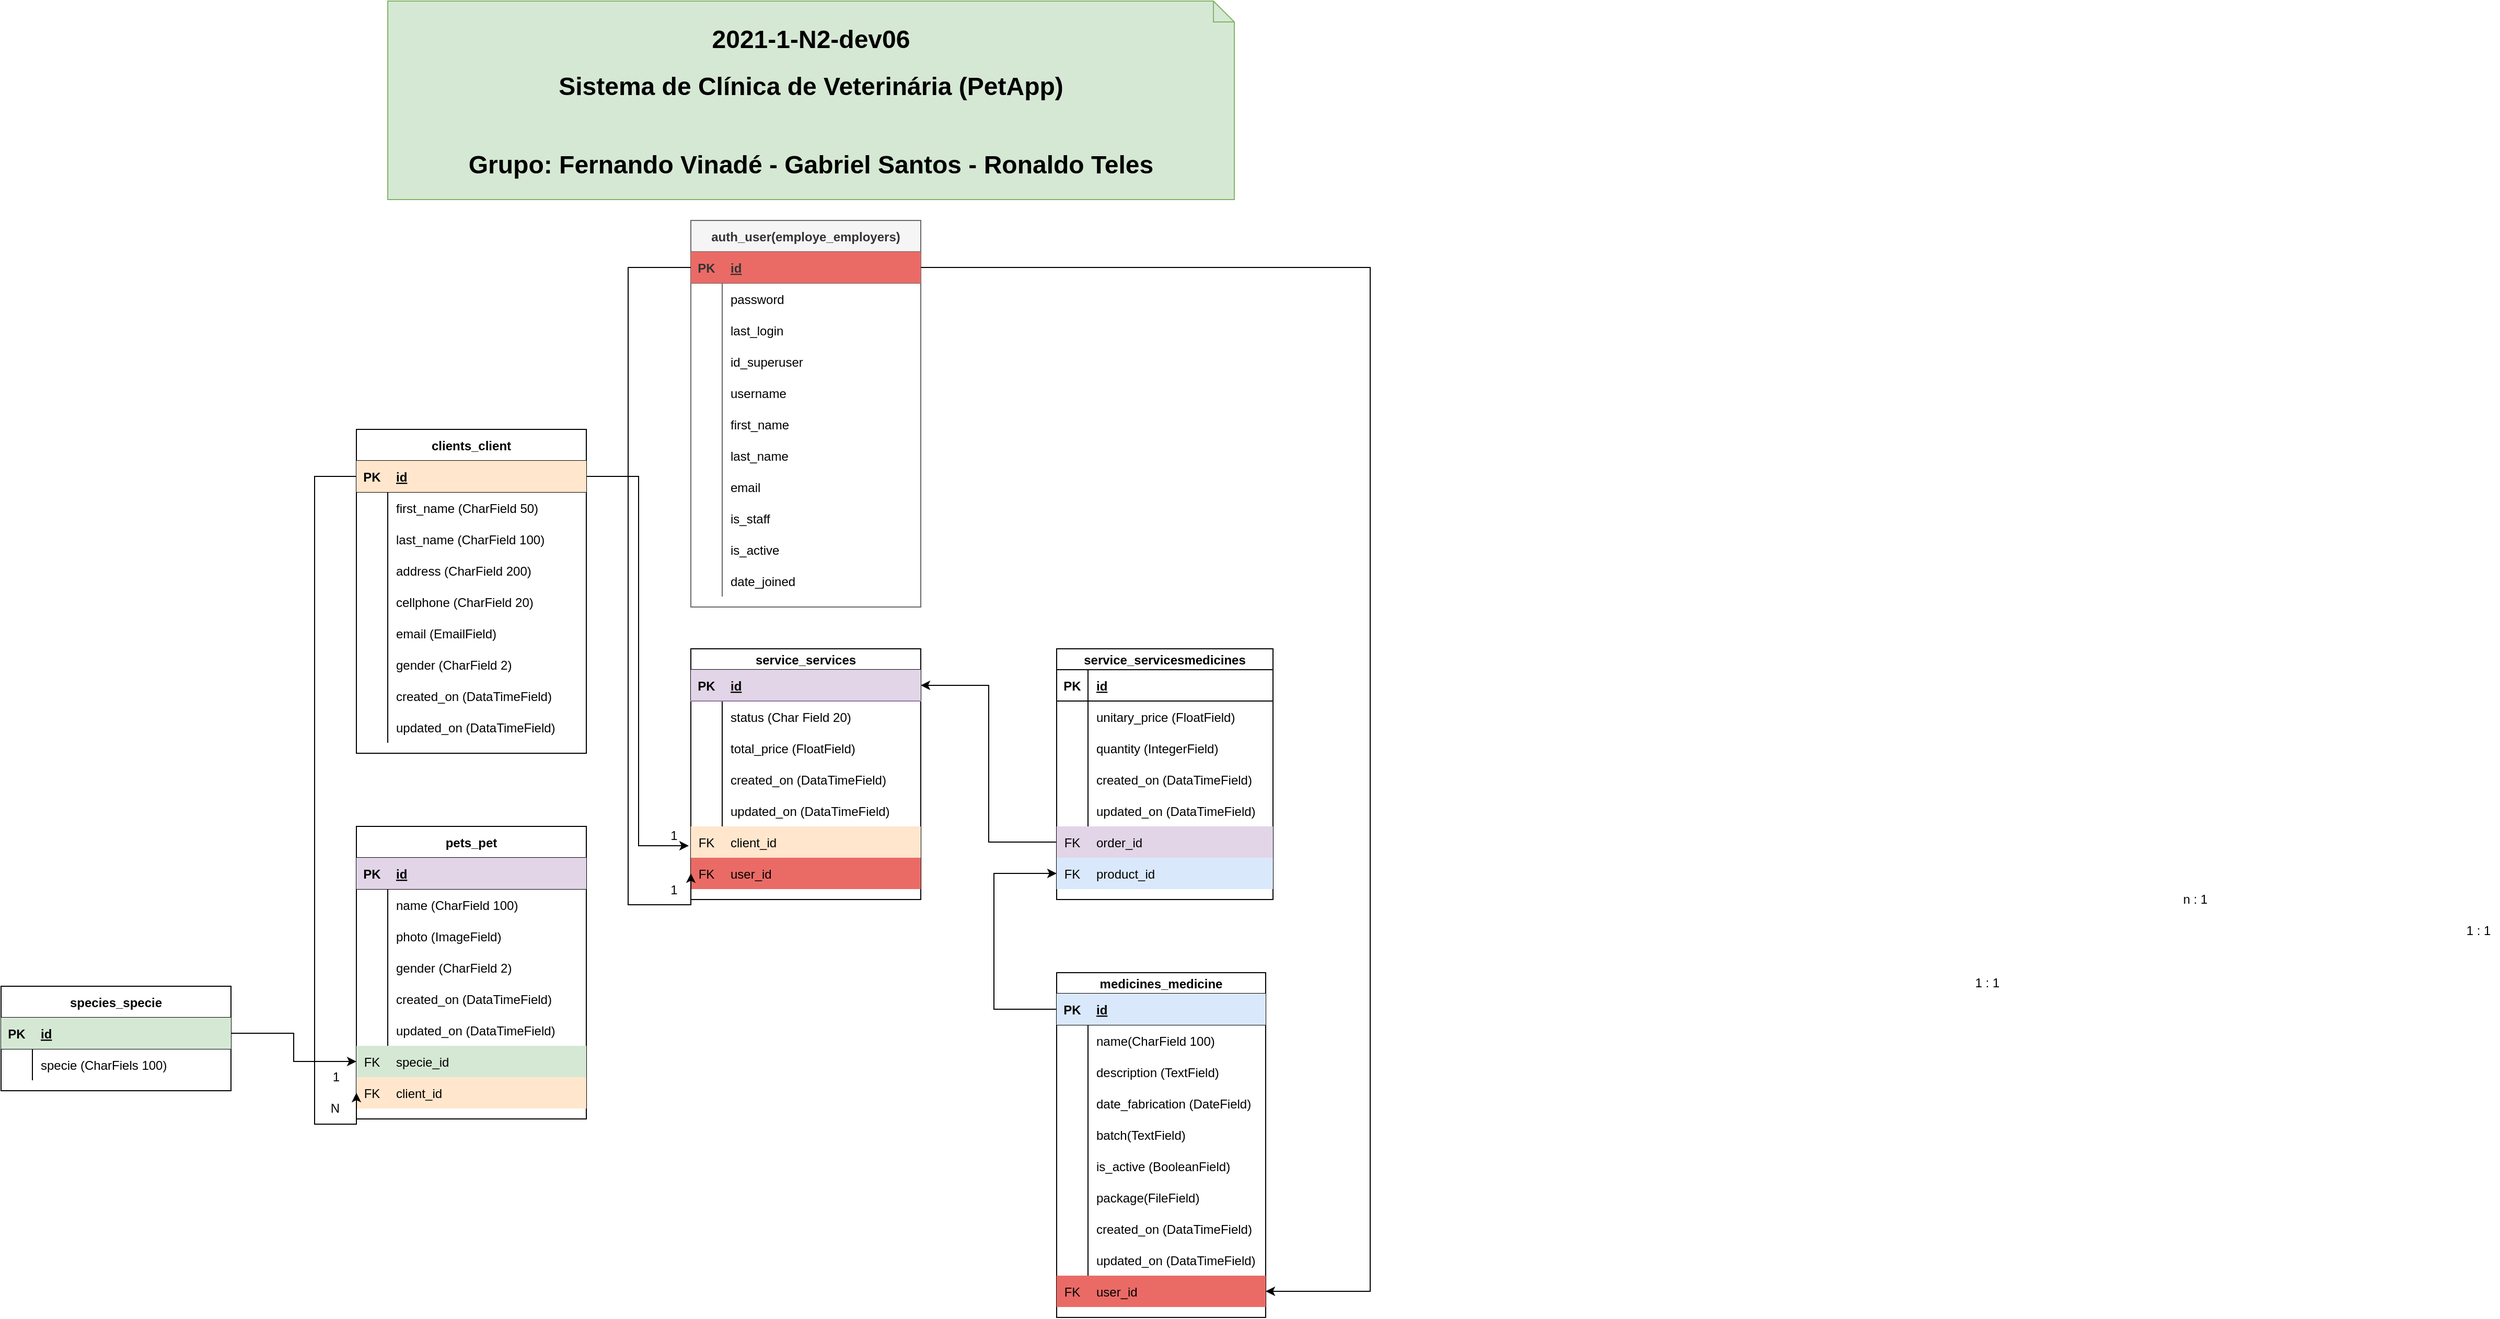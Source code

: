 <mxfile version="14.7.7" type="github">
  <diagram id="R2lEEEUBdFMjLlhIrx00" name="Page-1">
    <mxGraphModel dx="1502" dy="580" grid="1" gridSize="10" guides="1" tooltips="1" connect="1" arrows="1" fold="1" page="1" pageScale="1" pageWidth="850" pageHeight="1100" math="0" shadow="0" extFonts="Permanent Marker^https://fonts.googleapis.com/css?family=Permanent+Marker">
      <root>
        <mxCell id="0" />
        <mxCell id="1" parent="0" />
        <mxCell id="mDtHskoxkxQPZ0tNgV-b-2" value="medicines_medicine" style="shape=table;startSize=20;container=1;collapsible=1;childLayout=tableLayout;fixedRows=1;rowLines=0;fontStyle=1;align=center;resizeLast=1;" parent="1" vertex="1">
          <mxGeometry x="330" y="940" width="200" height="330" as="geometry">
            <mxRectangle x="-30" y="1010" width="130" height="20" as="alternateBounds" />
          </mxGeometry>
        </mxCell>
        <mxCell id="mDtHskoxkxQPZ0tNgV-b-3" value="" style="shape=partialRectangle;collapsible=0;dropTarget=0;pointerEvents=0;fillColor=none;top=0;left=0;bottom=1;right=0;points=[[0,0.5],[1,0.5]];portConstraint=eastwest;" parent="mDtHskoxkxQPZ0tNgV-b-2" vertex="1">
          <mxGeometry y="20" width="200" height="30" as="geometry" />
        </mxCell>
        <mxCell id="mDtHskoxkxQPZ0tNgV-b-4" value="PK" style="shape=partialRectangle;connectable=0;top=0;left=0;bottom=0;right=0;fontStyle=1;overflow=hidden;strokeColor=#6c8ebf;fillColor=#DAE8FC;" parent="mDtHskoxkxQPZ0tNgV-b-3" vertex="1">
          <mxGeometry width="30" height="30" as="geometry" />
        </mxCell>
        <mxCell id="mDtHskoxkxQPZ0tNgV-b-5" value="id" style="shape=partialRectangle;connectable=0;fillColor=#dae8fc;top=0;left=0;bottom=0;right=0;align=left;spacingLeft=6;fontStyle=5;overflow=hidden;strokeColor=#6c8ebf;" parent="mDtHskoxkxQPZ0tNgV-b-3" vertex="1">
          <mxGeometry x="30" width="170" height="30" as="geometry" />
        </mxCell>
        <mxCell id="mDtHskoxkxQPZ0tNgV-b-6" value="" style="shape=partialRectangle;collapsible=0;dropTarget=0;pointerEvents=0;fillColor=none;top=0;left=0;bottom=0;right=0;points=[[0,0.5],[1,0.5]];portConstraint=eastwest;" parent="mDtHskoxkxQPZ0tNgV-b-2" vertex="1">
          <mxGeometry y="50" width="200" height="30" as="geometry" />
        </mxCell>
        <mxCell id="mDtHskoxkxQPZ0tNgV-b-7" value="" style="shape=partialRectangle;connectable=0;fillColor=none;top=0;left=0;bottom=0;right=0;editable=1;overflow=hidden;" parent="mDtHskoxkxQPZ0tNgV-b-6" vertex="1">
          <mxGeometry width="30" height="30" as="geometry" />
        </mxCell>
        <mxCell id="mDtHskoxkxQPZ0tNgV-b-8" value="name(CharField 100)" style="shape=partialRectangle;connectable=0;fillColor=none;top=0;left=0;bottom=0;right=0;align=left;spacingLeft=6;overflow=hidden;" parent="mDtHskoxkxQPZ0tNgV-b-6" vertex="1">
          <mxGeometry x="30" width="170" height="30" as="geometry" />
        </mxCell>
        <mxCell id="mDtHskoxkxQPZ0tNgV-b-9" value="" style="shape=partialRectangle;collapsible=0;dropTarget=0;pointerEvents=0;fillColor=none;top=0;left=0;bottom=0;right=0;points=[[0,0.5],[1,0.5]];portConstraint=eastwest;" parent="mDtHskoxkxQPZ0tNgV-b-2" vertex="1">
          <mxGeometry y="80" width="200" height="30" as="geometry" />
        </mxCell>
        <mxCell id="mDtHskoxkxQPZ0tNgV-b-10" value="" style="shape=partialRectangle;connectable=0;fillColor=none;top=0;left=0;bottom=0;right=0;editable=1;overflow=hidden;" parent="mDtHskoxkxQPZ0tNgV-b-9" vertex="1">
          <mxGeometry width="30" height="30" as="geometry" />
        </mxCell>
        <mxCell id="mDtHskoxkxQPZ0tNgV-b-11" value="description (TextField)" style="shape=partialRectangle;connectable=0;fillColor=none;top=0;left=0;bottom=0;right=0;align=left;spacingLeft=6;overflow=hidden;" parent="mDtHskoxkxQPZ0tNgV-b-9" vertex="1">
          <mxGeometry x="30" width="170" height="30" as="geometry" />
        </mxCell>
        <mxCell id="mDtHskoxkxQPZ0tNgV-b-12" value="" style="shape=partialRectangle;collapsible=0;dropTarget=0;pointerEvents=0;fillColor=none;top=0;left=0;bottom=0;right=0;points=[[0,0.5],[1,0.5]];portConstraint=eastwest;" parent="mDtHskoxkxQPZ0tNgV-b-2" vertex="1">
          <mxGeometry y="110" width="200" height="30" as="geometry" />
        </mxCell>
        <mxCell id="mDtHskoxkxQPZ0tNgV-b-13" value="" style="shape=partialRectangle;connectable=0;fillColor=none;top=0;left=0;bottom=0;right=0;editable=1;overflow=hidden;" parent="mDtHskoxkxQPZ0tNgV-b-12" vertex="1">
          <mxGeometry width="30" height="30" as="geometry" />
        </mxCell>
        <mxCell id="mDtHskoxkxQPZ0tNgV-b-14" value="date_fabrication (DateField)" style="shape=partialRectangle;connectable=0;fillColor=none;top=0;left=0;bottom=0;right=0;align=left;spacingLeft=6;overflow=hidden;" parent="mDtHskoxkxQPZ0tNgV-b-12" vertex="1">
          <mxGeometry x="30" width="170" height="30" as="geometry" />
        </mxCell>
        <mxCell id="mDtHskoxkxQPZ0tNgV-b-421" value="" style="shape=partialRectangle;collapsible=0;dropTarget=0;pointerEvents=0;fillColor=none;top=0;left=0;bottom=0;right=0;points=[[0,0.5],[1,0.5]];portConstraint=eastwest;" parent="mDtHskoxkxQPZ0tNgV-b-2" vertex="1">
          <mxGeometry y="140" width="200" height="30" as="geometry" />
        </mxCell>
        <mxCell id="mDtHskoxkxQPZ0tNgV-b-422" value="" style="shape=partialRectangle;connectable=0;fillColor=none;top=0;left=0;bottom=0;right=0;editable=1;overflow=hidden;" parent="mDtHskoxkxQPZ0tNgV-b-421" vertex="1">
          <mxGeometry width="30" height="30" as="geometry" />
        </mxCell>
        <mxCell id="mDtHskoxkxQPZ0tNgV-b-423" value="batch(TextField)" style="shape=partialRectangle;connectable=0;fillColor=none;top=0;left=0;bottom=0;right=0;align=left;spacingLeft=6;overflow=hidden;" parent="mDtHskoxkxQPZ0tNgV-b-421" vertex="1">
          <mxGeometry x="30" width="170" height="30" as="geometry" />
        </mxCell>
        <mxCell id="mDtHskoxkxQPZ0tNgV-b-15" value="" style="shape=partialRectangle;collapsible=0;dropTarget=0;pointerEvents=0;fillColor=none;top=0;left=0;bottom=0;right=0;points=[[0,0.5],[1,0.5]];portConstraint=eastwest;" parent="mDtHskoxkxQPZ0tNgV-b-2" vertex="1">
          <mxGeometry y="170" width="200" height="30" as="geometry" />
        </mxCell>
        <mxCell id="mDtHskoxkxQPZ0tNgV-b-16" value="" style="shape=partialRectangle;connectable=0;fillColor=none;top=0;left=0;bottom=0;right=0;editable=1;overflow=hidden;" parent="mDtHskoxkxQPZ0tNgV-b-15" vertex="1">
          <mxGeometry width="30" height="30" as="geometry" />
        </mxCell>
        <mxCell id="mDtHskoxkxQPZ0tNgV-b-17" value="is_active (BooleanField)" style="shape=partialRectangle;connectable=0;fillColor=none;top=0;left=0;bottom=0;right=0;align=left;spacingLeft=6;overflow=hidden;" parent="mDtHskoxkxQPZ0tNgV-b-15" vertex="1">
          <mxGeometry x="30" width="170" height="30" as="geometry" />
        </mxCell>
        <mxCell id="mDtHskoxkxQPZ0tNgV-b-21" value="" style="shape=partialRectangle;collapsible=0;dropTarget=0;pointerEvents=0;fillColor=none;top=0;left=0;bottom=0;right=0;points=[[0,0.5],[1,0.5]];portConstraint=eastwest;" parent="mDtHskoxkxQPZ0tNgV-b-2" vertex="1">
          <mxGeometry y="200" width="200" height="30" as="geometry" />
        </mxCell>
        <mxCell id="mDtHskoxkxQPZ0tNgV-b-22" value="" style="shape=partialRectangle;connectable=0;fillColor=none;top=0;left=0;bottom=0;right=0;editable=1;overflow=hidden;" parent="mDtHskoxkxQPZ0tNgV-b-21" vertex="1">
          <mxGeometry width="30" height="30" as="geometry" />
        </mxCell>
        <mxCell id="mDtHskoxkxQPZ0tNgV-b-23" value="package(FileField)" style="shape=partialRectangle;connectable=0;fillColor=none;top=0;left=0;bottom=0;right=0;align=left;spacingLeft=6;overflow=hidden;" parent="mDtHskoxkxQPZ0tNgV-b-21" vertex="1">
          <mxGeometry x="30" width="170" height="30" as="geometry" />
        </mxCell>
        <mxCell id="mDtHskoxkxQPZ0tNgV-b-24" value="" style="shape=partialRectangle;collapsible=0;dropTarget=0;pointerEvents=0;fillColor=none;top=0;left=0;bottom=0;right=0;points=[[0,0.5],[1,0.5]];portConstraint=eastwest;" parent="mDtHskoxkxQPZ0tNgV-b-2" vertex="1">
          <mxGeometry y="230" width="200" height="30" as="geometry" />
        </mxCell>
        <mxCell id="mDtHskoxkxQPZ0tNgV-b-25" value="" style="shape=partialRectangle;connectable=0;fillColor=none;top=0;left=0;bottom=0;right=0;editable=1;overflow=hidden;" parent="mDtHskoxkxQPZ0tNgV-b-24" vertex="1">
          <mxGeometry width="30" height="30" as="geometry" />
        </mxCell>
        <mxCell id="mDtHskoxkxQPZ0tNgV-b-26" value="created_on (DataTimeField)" style="shape=partialRectangle;connectable=0;fillColor=none;top=0;left=0;bottom=0;right=0;align=left;spacingLeft=6;overflow=hidden;" parent="mDtHskoxkxQPZ0tNgV-b-24" vertex="1">
          <mxGeometry x="30" width="170" height="30" as="geometry" />
        </mxCell>
        <mxCell id="mDtHskoxkxQPZ0tNgV-b-27" value="" style="shape=partialRectangle;collapsible=0;dropTarget=0;pointerEvents=0;fillColor=none;top=0;left=0;bottom=0;right=0;points=[[0,0.5],[1,0.5]];portConstraint=eastwest;" parent="mDtHskoxkxQPZ0tNgV-b-2" vertex="1">
          <mxGeometry y="260" width="200" height="30" as="geometry" />
        </mxCell>
        <mxCell id="mDtHskoxkxQPZ0tNgV-b-28" value="" style="shape=partialRectangle;connectable=0;fillColor=none;top=0;left=0;bottom=0;right=0;editable=1;overflow=hidden;" parent="mDtHskoxkxQPZ0tNgV-b-27" vertex="1">
          <mxGeometry width="30" height="30" as="geometry" />
        </mxCell>
        <mxCell id="mDtHskoxkxQPZ0tNgV-b-29" value="updated_on (DataTimeField)" style="shape=partialRectangle;connectable=0;fillColor=none;top=0;left=0;bottom=0;right=0;align=left;spacingLeft=6;overflow=hidden;" parent="mDtHskoxkxQPZ0tNgV-b-27" vertex="1">
          <mxGeometry x="30" width="170" height="30" as="geometry" />
        </mxCell>
        <mxCell id="mDtHskoxkxQPZ0tNgV-b-33" value="" style="shape=partialRectangle;collapsible=0;dropTarget=0;pointerEvents=0;fillColor=none;top=0;left=0;bottom=0;right=0;points=[[0,0.5],[1,0.5]];portConstraint=eastwest;strokeColor=#EA6B66;" parent="mDtHskoxkxQPZ0tNgV-b-2" vertex="1">
          <mxGeometry y="290" width="200" height="30" as="geometry" />
        </mxCell>
        <mxCell id="mDtHskoxkxQPZ0tNgV-b-34" value="FK" style="shape=partialRectangle;connectable=0;top=0;left=0;bottom=0;right=0;editable=1;overflow=hidden;strokeColor=#b85450;fillColor=#EA6B66;" parent="mDtHskoxkxQPZ0tNgV-b-33" vertex="1">
          <mxGeometry width="30" height="30" as="geometry" />
        </mxCell>
        <mxCell id="mDtHskoxkxQPZ0tNgV-b-35" value="user_id" style="shape=partialRectangle;connectable=0;top=0;left=0;bottom=0;right=0;align=left;spacingLeft=6;overflow=hidden;strokeColor=#b85450;fillColor=#EA6B66;" parent="mDtHskoxkxQPZ0tNgV-b-33" vertex="1">
          <mxGeometry x="30" width="170" height="30" as="geometry" />
        </mxCell>
        <mxCell id="mDtHskoxkxQPZ0tNgV-b-55" value="service_services" style="shape=table;startSize=20;container=1;collapsible=1;childLayout=tableLayout;fixedRows=1;rowLines=0;fontStyle=1;align=center;resizeLast=1;" parent="1" vertex="1">
          <mxGeometry x="-20" y="630" width="220" height="240" as="geometry">
            <mxRectangle x="-20" y="640" width="110" height="20" as="alternateBounds" />
          </mxGeometry>
        </mxCell>
        <mxCell id="mDtHskoxkxQPZ0tNgV-b-56" value="" style="shape=partialRectangle;collapsible=0;dropTarget=0;pointerEvents=0;fillColor=#e1d5e7;top=0;left=0;bottom=1;right=0;points=[[0,0.5],[1,0.5]];portConstraint=eastwest;strokeColor=#9673a6;" parent="mDtHskoxkxQPZ0tNgV-b-55" vertex="1">
          <mxGeometry y="20" width="220" height="30" as="geometry" />
        </mxCell>
        <mxCell id="mDtHskoxkxQPZ0tNgV-b-57" value="PK" style="shape=partialRectangle;connectable=0;fillColor=none;top=0;left=0;bottom=0;right=0;fontStyle=1;overflow=hidden;" parent="mDtHskoxkxQPZ0tNgV-b-56" vertex="1">
          <mxGeometry width="30" height="30" as="geometry" />
        </mxCell>
        <mxCell id="mDtHskoxkxQPZ0tNgV-b-58" value="id" style="shape=partialRectangle;connectable=0;fillColor=none;top=0;left=0;bottom=0;right=0;align=left;spacingLeft=6;fontStyle=5;overflow=hidden;" parent="mDtHskoxkxQPZ0tNgV-b-56" vertex="1">
          <mxGeometry x="30" width="190" height="30" as="geometry" />
        </mxCell>
        <mxCell id="mDtHskoxkxQPZ0tNgV-b-59" value="" style="shape=partialRectangle;collapsible=0;dropTarget=0;pointerEvents=0;fillColor=none;top=0;left=0;bottom=0;right=0;points=[[0,0.5],[1,0.5]];portConstraint=eastwest;" parent="mDtHskoxkxQPZ0tNgV-b-55" vertex="1">
          <mxGeometry y="50" width="220" height="30" as="geometry" />
        </mxCell>
        <mxCell id="mDtHskoxkxQPZ0tNgV-b-60" value="" style="shape=partialRectangle;connectable=0;fillColor=none;top=0;left=0;bottom=0;right=0;editable=1;overflow=hidden;" parent="mDtHskoxkxQPZ0tNgV-b-59" vertex="1">
          <mxGeometry width="30" height="30" as="geometry" />
        </mxCell>
        <mxCell id="mDtHskoxkxQPZ0tNgV-b-61" value="status (Char Field 20)" style="shape=partialRectangle;connectable=0;fillColor=none;top=0;left=0;bottom=0;right=0;align=left;spacingLeft=6;overflow=hidden;" parent="mDtHskoxkxQPZ0tNgV-b-59" vertex="1">
          <mxGeometry x="30" width="190" height="30" as="geometry" />
        </mxCell>
        <mxCell id="mDtHskoxkxQPZ0tNgV-b-62" value="" style="shape=partialRectangle;collapsible=0;dropTarget=0;pointerEvents=0;fillColor=none;top=0;left=0;bottom=0;right=0;points=[[0,0.5],[1,0.5]];portConstraint=eastwest;" parent="mDtHskoxkxQPZ0tNgV-b-55" vertex="1">
          <mxGeometry y="80" width="220" height="30" as="geometry" />
        </mxCell>
        <mxCell id="mDtHskoxkxQPZ0tNgV-b-63" value="" style="shape=partialRectangle;connectable=0;fillColor=none;top=0;left=0;bottom=0;right=0;editable=1;overflow=hidden;" parent="mDtHskoxkxQPZ0tNgV-b-62" vertex="1">
          <mxGeometry width="30" height="30" as="geometry" />
        </mxCell>
        <mxCell id="mDtHskoxkxQPZ0tNgV-b-64" value="total_price (FloatField)" style="shape=partialRectangle;connectable=0;fillColor=none;top=0;left=0;bottom=0;right=0;align=left;spacingLeft=6;overflow=hidden;" parent="mDtHskoxkxQPZ0tNgV-b-62" vertex="1">
          <mxGeometry x="30" width="190" height="30" as="geometry" />
        </mxCell>
        <mxCell id="mDtHskoxkxQPZ0tNgV-b-65" value="" style="shape=partialRectangle;collapsible=0;dropTarget=0;pointerEvents=0;fillColor=none;top=0;left=0;bottom=0;right=0;points=[[0,0.5],[1,0.5]];portConstraint=eastwest;" parent="mDtHskoxkxQPZ0tNgV-b-55" vertex="1">
          <mxGeometry y="110" width="220" height="30" as="geometry" />
        </mxCell>
        <mxCell id="mDtHskoxkxQPZ0tNgV-b-66" value="" style="shape=partialRectangle;connectable=0;fillColor=none;top=0;left=0;bottom=0;right=0;editable=1;overflow=hidden;" parent="mDtHskoxkxQPZ0tNgV-b-65" vertex="1">
          <mxGeometry width="30" height="30" as="geometry" />
        </mxCell>
        <mxCell id="mDtHskoxkxQPZ0tNgV-b-67" value="created_on (DataTimeField)" style="shape=partialRectangle;connectable=0;fillColor=none;top=0;left=0;bottom=0;right=0;align=left;spacingLeft=6;overflow=hidden;" parent="mDtHskoxkxQPZ0tNgV-b-65" vertex="1">
          <mxGeometry x="30" width="190" height="30" as="geometry" />
        </mxCell>
        <mxCell id="mDtHskoxkxQPZ0tNgV-b-68" value="" style="shape=partialRectangle;collapsible=0;dropTarget=0;pointerEvents=0;fillColor=none;top=0;left=0;bottom=0;right=0;points=[[0,0.5],[1,0.5]];portConstraint=eastwest;" parent="mDtHskoxkxQPZ0tNgV-b-55" vertex="1">
          <mxGeometry y="140" width="220" height="30" as="geometry" />
        </mxCell>
        <mxCell id="mDtHskoxkxQPZ0tNgV-b-69" value="" style="shape=partialRectangle;connectable=0;fillColor=none;top=0;left=0;bottom=0;right=0;editable=1;overflow=hidden;" parent="mDtHskoxkxQPZ0tNgV-b-68" vertex="1">
          <mxGeometry width="30" height="30" as="geometry" />
        </mxCell>
        <mxCell id="mDtHskoxkxQPZ0tNgV-b-70" value="updated_on (DataTimeField)" style="shape=partialRectangle;connectable=0;fillColor=none;top=0;left=0;bottom=0;right=0;align=left;spacingLeft=6;overflow=hidden;" parent="mDtHskoxkxQPZ0tNgV-b-68" vertex="1">
          <mxGeometry x="30" width="190" height="30" as="geometry" />
        </mxCell>
        <mxCell id="mDtHskoxkxQPZ0tNgV-b-71" value="" style="shape=partialRectangle;collapsible=0;dropTarget=0;pointerEvents=0;fillColor=none;top=0;left=0;bottom=0;right=0;points=[[0,0.5],[1,0.5]];portConstraint=eastwest;" parent="mDtHskoxkxQPZ0tNgV-b-55" vertex="1">
          <mxGeometry y="170" width="220" height="30" as="geometry" />
        </mxCell>
        <mxCell id="mDtHskoxkxQPZ0tNgV-b-72" value="FK" style="shape=partialRectangle;connectable=0;fillColor=#ffe6cc;top=0;left=0;bottom=0;right=0;editable=1;overflow=hidden;strokeColor=#d79b00;" parent="mDtHskoxkxQPZ0tNgV-b-71" vertex="1">
          <mxGeometry width="30" height="30" as="geometry" />
        </mxCell>
        <mxCell id="mDtHskoxkxQPZ0tNgV-b-73" value="client_id" style="shape=partialRectangle;connectable=0;fillColor=#ffe6cc;top=0;left=0;bottom=0;right=0;align=left;spacingLeft=6;overflow=hidden;strokeColor=#d79b00;" parent="mDtHskoxkxQPZ0tNgV-b-71" vertex="1">
          <mxGeometry x="30" width="190" height="30" as="geometry" />
        </mxCell>
        <mxCell id="mDtHskoxkxQPZ0tNgV-b-74" value="" style="shape=partialRectangle;collapsible=0;dropTarget=0;pointerEvents=0;top=0;left=0;bottom=0;right=0;points=[[0,0.5],[1,0.5]];portConstraint=eastwest;fillColor=#EA6B66;" parent="mDtHskoxkxQPZ0tNgV-b-55" vertex="1">
          <mxGeometry y="200" width="220" height="30" as="geometry" />
        </mxCell>
        <mxCell id="mDtHskoxkxQPZ0tNgV-b-75" value="FK" style="shape=partialRectangle;connectable=0;top=0;left=0;bottom=0;right=0;editable=1;overflow=hidden;strokeColor=#d79b00;fillColor=#EA6B66;" parent="mDtHskoxkxQPZ0tNgV-b-74" vertex="1">
          <mxGeometry width="30" height="30" as="geometry" />
        </mxCell>
        <mxCell id="mDtHskoxkxQPZ0tNgV-b-76" value="user_id" style="shape=partialRectangle;connectable=0;top=0;left=0;bottom=0;right=0;align=left;spacingLeft=6;overflow=hidden;strokeColor=#d79b00;fillColor=#EA6B66;" parent="mDtHskoxkxQPZ0tNgV-b-74" vertex="1">
          <mxGeometry x="30" width="190" height="30" as="geometry" />
        </mxCell>
        <mxCell id="mDtHskoxkxQPZ0tNgV-b-77" value="clients_client" style="shape=table;startSize=30;container=1;collapsible=1;childLayout=tableLayout;fixedRows=1;rowLines=0;fontStyle=1;align=center;resizeLast=1;" parent="1" vertex="1">
          <mxGeometry x="-340" y="420" width="220" height="310" as="geometry">
            <mxRectangle x="-420" y="790" width="110" height="30" as="alternateBounds" />
          </mxGeometry>
        </mxCell>
        <mxCell id="mDtHskoxkxQPZ0tNgV-b-78" value="" style="shape=partialRectangle;collapsible=0;dropTarget=0;pointerEvents=0;fillColor=none;top=0;left=0;bottom=1;right=0;points=[[0,0.5],[1,0.5]];portConstraint=eastwest;" parent="mDtHskoxkxQPZ0tNgV-b-77" vertex="1">
          <mxGeometry y="30" width="220" height="30" as="geometry" />
        </mxCell>
        <mxCell id="mDtHskoxkxQPZ0tNgV-b-79" value="PK" style="shape=partialRectangle;connectable=0;fillColor=#ffe6cc;top=0;left=0;bottom=0;right=0;fontStyle=1;overflow=hidden;strokeColor=#d79b00;" parent="mDtHskoxkxQPZ0tNgV-b-78" vertex="1">
          <mxGeometry width="30" height="30" as="geometry" />
        </mxCell>
        <mxCell id="mDtHskoxkxQPZ0tNgV-b-80" value="id" style="shape=partialRectangle;connectable=0;fillColor=#ffe6cc;top=0;left=0;bottom=0;right=0;align=left;spacingLeft=6;fontStyle=5;overflow=hidden;strokeColor=#d79b00;" parent="mDtHskoxkxQPZ0tNgV-b-78" vertex="1">
          <mxGeometry x="30" width="190" height="30" as="geometry" />
        </mxCell>
        <mxCell id="mDtHskoxkxQPZ0tNgV-b-81" value="" style="shape=partialRectangle;collapsible=0;dropTarget=0;pointerEvents=0;fillColor=none;top=0;left=0;bottom=0;right=0;points=[[0,0.5],[1,0.5]];portConstraint=eastwest;" parent="mDtHskoxkxQPZ0tNgV-b-77" vertex="1">
          <mxGeometry y="60" width="220" height="30" as="geometry" />
        </mxCell>
        <mxCell id="mDtHskoxkxQPZ0tNgV-b-82" value="" style="shape=partialRectangle;connectable=0;fillColor=none;top=0;left=0;bottom=0;right=0;editable=1;overflow=hidden;" parent="mDtHskoxkxQPZ0tNgV-b-81" vertex="1">
          <mxGeometry width="30" height="30" as="geometry" />
        </mxCell>
        <mxCell id="mDtHskoxkxQPZ0tNgV-b-83" value="first_name (CharField 50)" style="shape=partialRectangle;connectable=0;fillColor=none;top=0;left=0;bottom=0;right=0;align=left;spacingLeft=6;overflow=hidden;" parent="mDtHskoxkxQPZ0tNgV-b-81" vertex="1">
          <mxGeometry x="30" width="190" height="30" as="geometry" />
        </mxCell>
        <mxCell id="mDtHskoxkxQPZ0tNgV-b-84" value="" style="shape=partialRectangle;collapsible=0;dropTarget=0;pointerEvents=0;fillColor=none;top=0;left=0;bottom=0;right=0;points=[[0,0.5],[1,0.5]];portConstraint=eastwest;" parent="mDtHskoxkxQPZ0tNgV-b-77" vertex="1">
          <mxGeometry y="90" width="220" height="30" as="geometry" />
        </mxCell>
        <mxCell id="mDtHskoxkxQPZ0tNgV-b-85" value="" style="shape=partialRectangle;connectable=0;fillColor=none;top=0;left=0;bottom=0;right=0;editable=1;overflow=hidden;" parent="mDtHskoxkxQPZ0tNgV-b-84" vertex="1">
          <mxGeometry width="30" height="30" as="geometry" />
        </mxCell>
        <mxCell id="mDtHskoxkxQPZ0tNgV-b-86" value="last_name (CharField 100)" style="shape=partialRectangle;connectable=0;fillColor=none;top=0;left=0;bottom=0;right=0;align=left;spacingLeft=6;overflow=hidden;" parent="mDtHskoxkxQPZ0tNgV-b-84" vertex="1">
          <mxGeometry x="30" width="190" height="30" as="geometry" />
        </mxCell>
        <mxCell id="mDtHskoxkxQPZ0tNgV-b-87" value="" style="shape=partialRectangle;collapsible=0;dropTarget=0;pointerEvents=0;fillColor=none;top=0;left=0;bottom=0;right=0;points=[[0,0.5],[1,0.5]];portConstraint=eastwest;" parent="mDtHskoxkxQPZ0tNgV-b-77" vertex="1">
          <mxGeometry y="120" width="220" height="30" as="geometry" />
        </mxCell>
        <mxCell id="mDtHskoxkxQPZ0tNgV-b-88" value="" style="shape=partialRectangle;connectable=0;fillColor=none;top=0;left=0;bottom=0;right=0;editable=1;overflow=hidden;" parent="mDtHskoxkxQPZ0tNgV-b-87" vertex="1">
          <mxGeometry width="30" height="30" as="geometry" />
        </mxCell>
        <mxCell id="mDtHskoxkxQPZ0tNgV-b-89" value="address (CharField 200)" style="shape=partialRectangle;connectable=0;fillColor=none;top=0;left=0;bottom=0;right=0;align=left;spacingLeft=6;overflow=hidden;" parent="mDtHskoxkxQPZ0tNgV-b-87" vertex="1">
          <mxGeometry x="30" width="190" height="30" as="geometry" />
        </mxCell>
        <mxCell id="mDtHskoxkxQPZ0tNgV-b-90" value="" style="shape=partialRectangle;collapsible=0;dropTarget=0;pointerEvents=0;fillColor=none;top=0;left=0;bottom=0;right=0;points=[[0,0.5],[1,0.5]];portConstraint=eastwest;" parent="mDtHskoxkxQPZ0tNgV-b-77" vertex="1">
          <mxGeometry y="150" width="220" height="30" as="geometry" />
        </mxCell>
        <mxCell id="mDtHskoxkxQPZ0tNgV-b-91" value="" style="shape=partialRectangle;connectable=0;fillColor=none;top=0;left=0;bottom=0;right=0;editable=1;overflow=hidden;" parent="mDtHskoxkxQPZ0tNgV-b-90" vertex="1">
          <mxGeometry width="30" height="30" as="geometry" />
        </mxCell>
        <mxCell id="mDtHskoxkxQPZ0tNgV-b-92" value="cellphone (CharField 20)" style="shape=partialRectangle;connectable=0;fillColor=none;top=0;left=0;bottom=0;right=0;align=left;spacingLeft=6;overflow=hidden;" parent="mDtHskoxkxQPZ0tNgV-b-90" vertex="1">
          <mxGeometry x="30" width="190" height="30" as="geometry" />
        </mxCell>
        <mxCell id="mDtHskoxkxQPZ0tNgV-b-93" value="" style="shape=partialRectangle;collapsible=0;dropTarget=0;pointerEvents=0;fillColor=none;top=0;left=0;bottom=0;right=0;points=[[0,0.5],[1,0.5]];portConstraint=eastwest;" parent="mDtHskoxkxQPZ0tNgV-b-77" vertex="1">
          <mxGeometry y="180" width="220" height="30" as="geometry" />
        </mxCell>
        <mxCell id="mDtHskoxkxQPZ0tNgV-b-94" value="" style="shape=partialRectangle;connectable=0;fillColor=none;top=0;left=0;bottom=0;right=0;editable=1;overflow=hidden;" parent="mDtHskoxkxQPZ0tNgV-b-93" vertex="1">
          <mxGeometry width="30" height="30" as="geometry" />
        </mxCell>
        <mxCell id="mDtHskoxkxQPZ0tNgV-b-95" value="email (EmailField)" style="shape=partialRectangle;connectable=0;fillColor=none;top=0;left=0;bottom=0;right=0;align=left;spacingLeft=6;overflow=hidden;" parent="mDtHskoxkxQPZ0tNgV-b-93" vertex="1">
          <mxGeometry x="30" width="190" height="30" as="geometry" />
        </mxCell>
        <mxCell id="mDtHskoxkxQPZ0tNgV-b-96" value="" style="shape=partialRectangle;collapsible=0;dropTarget=0;pointerEvents=0;fillColor=none;top=0;left=0;bottom=0;right=0;points=[[0,0.5],[1,0.5]];portConstraint=eastwest;" parent="mDtHskoxkxQPZ0tNgV-b-77" vertex="1">
          <mxGeometry y="210" width="220" height="30" as="geometry" />
        </mxCell>
        <mxCell id="mDtHskoxkxQPZ0tNgV-b-97" value="" style="shape=partialRectangle;connectable=0;fillColor=none;top=0;left=0;bottom=0;right=0;editable=1;overflow=hidden;" parent="mDtHskoxkxQPZ0tNgV-b-96" vertex="1">
          <mxGeometry width="30" height="30" as="geometry" />
        </mxCell>
        <mxCell id="mDtHskoxkxQPZ0tNgV-b-98" value="gender (CharField 2)" style="shape=partialRectangle;connectable=0;fillColor=none;top=0;left=0;bottom=0;right=0;align=left;spacingLeft=6;overflow=hidden;" parent="mDtHskoxkxQPZ0tNgV-b-96" vertex="1">
          <mxGeometry x="30" width="190" height="30" as="geometry" />
        </mxCell>
        <mxCell id="mDtHskoxkxQPZ0tNgV-b-99" value="" style="shape=partialRectangle;collapsible=0;dropTarget=0;pointerEvents=0;fillColor=none;top=0;left=0;bottom=0;right=0;points=[[0,0.5],[1,0.5]];portConstraint=eastwest;" parent="mDtHskoxkxQPZ0tNgV-b-77" vertex="1">
          <mxGeometry y="240" width="220" height="30" as="geometry" />
        </mxCell>
        <mxCell id="mDtHskoxkxQPZ0tNgV-b-100" value="" style="shape=partialRectangle;connectable=0;fillColor=none;top=0;left=0;bottom=0;right=0;editable=1;overflow=hidden;" parent="mDtHskoxkxQPZ0tNgV-b-99" vertex="1">
          <mxGeometry width="30" height="30" as="geometry" />
        </mxCell>
        <mxCell id="mDtHskoxkxQPZ0tNgV-b-101" value="created_on (DataTimeField)" style="shape=partialRectangle;connectable=0;fillColor=none;top=0;left=0;bottom=0;right=0;align=left;spacingLeft=6;overflow=hidden;" parent="mDtHskoxkxQPZ0tNgV-b-99" vertex="1">
          <mxGeometry x="30" width="190" height="30" as="geometry" />
        </mxCell>
        <mxCell id="mDtHskoxkxQPZ0tNgV-b-102" value="" style="shape=partialRectangle;collapsible=0;dropTarget=0;pointerEvents=0;fillColor=none;top=0;left=0;bottom=0;right=0;points=[[0,0.5],[1,0.5]];portConstraint=eastwest;" parent="mDtHskoxkxQPZ0tNgV-b-77" vertex="1">
          <mxGeometry y="270" width="220" height="30" as="geometry" />
        </mxCell>
        <mxCell id="mDtHskoxkxQPZ0tNgV-b-103" value="" style="shape=partialRectangle;connectable=0;fillColor=none;top=0;left=0;bottom=0;right=0;editable=1;overflow=hidden;" parent="mDtHskoxkxQPZ0tNgV-b-102" vertex="1">
          <mxGeometry width="30" height="30" as="geometry" />
        </mxCell>
        <mxCell id="mDtHskoxkxQPZ0tNgV-b-104" value="updated_on (DataTimeField)" style="shape=partialRectangle;connectable=0;fillColor=none;top=0;left=0;bottom=0;right=0;align=left;spacingLeft=6;overflow=hidden;" parent="mDtHskoxkxQPZ0tNgV-b-102" vertex="1">
          <mxGeometry x="30" width="190" height="30" as="geometry" />
        </mxCell>
        <mxCell id="mDtHskoxkxQPZ0tNgV-b-111" value="n : 1" style="text;html=1;align=center;verticalAlign=middle;resizable=0;points=[];autosize=1;strokeColor=none;" parent="1" vertex="1">
          <mxGeometry x="1399" y="860" width="40" height="20" as="geometry" />
        </mxCell>
        <mxCell id="mDtHskoxkxQPZ0tNgV-b-152" value="service_servicesmedicines" style="shape=table;startSize=20;container=1;collapsible=1;childLayout=tableLayout;fixedRows=1;rowLines=0;fontStyle=1;align=center;resizeLast=1;" parent="1" vertex="1">
          <mxGeometry x="330" y="630" width="207" height="240" as="geometry">
            <mxRectangle x="-40" y="930" width="130" height="20" as="alternateBounds" />
          </mxGeometry>
        </mxCell>
        <mxCell id="mDtHskoxkxQPZ0tNgV-b-153" value="" style="shape=partialRectangle;collapsible=0;dropTarget=0;pointerEvents=0;fillColor=none;top=0;left=0;bottom=1;right=0;points=[[0,0.5],[1,0.5]];portConstraint=eastwest;" parent="mDtHskoxkxQPZ0tNgV-b-152" vertex="1">
          <mxGeometry y="20" width="207" height="30" as="geometry" />
        </mxCell>
        <mxCell id="mDtHskoxkxQPZ0tNgV-b-154" value="PK" style="shape=partialRectangle;connectable=0;fillColor=none;top=0;left=0;bottom=0;right=0;fontStyle=1;overflow=hidden;" parent="mDtHskoxkxQPZ0tNgV-b-153" vertex="1">
          <mxGeometry width="30" height="30" as="geometry" />
        </mxCell>
        <mxCell id="mDtHskoxkxQPZ0tNgV-b-155" value="id" style="shape=partialRectangle;connectable=0;fillColor=none;top=0;left=0;bottom=0;right=0;align=left;spacingLeft=6;fontStyle=5;overflow=hidden;" parent="mDtHskoxkxQPZ0tNgV-b-153" vertex="1">
          <mxGeometry x="30" width="177" height="30" as="geometry" />
        </mxCell>
        <mxCell id="mDtHskoxkxQPZ0tNgV-b-156" value="" style="shape=partialRectangle;collapsible=0;dropTarget=0;pointerEvents=0;fillColor=none;top=0;left=0;bottom=0;right=0;points=[[0,0.5],[1,0.5]];portConstraint=eastwest;" parent="mDtHskoxkxQPZ0tNgV-b-152" vertex="1">
          <mxGeometry y="50" width="207" height="30" as="geometry" />
        </mxCell>
        <mxCell id="mDtHskoxkxQPZ0tNgV-b-157" value="" style="shape=partialRectangle;connectable=0;fillColor=none;top=0;left=0;bottom=0;right=0;editable=1;overflow=hidden;" parent="mDtHskoxkxQPZ0tNgV-b-156" vertex="1">
          <mxGeometry width="30" height="30" as="geometry" />
        </mxCell>
        <mxCell id="mDtHskoxkxQPZ0tNgV-b-158" value="unitary_price (FloatField)" style="shape=partialRectangle;connectable=0;fillColor=none;top=0;left=0;bottom=0;right=0;align=left;spacingLeft=6;overflow=hidden;" parent="mDtHskoxkxQPZ0tNgV-b-156" vertex="1">
          <mxGeometry x="30" width="177" height="30" as="geometry" />
        </mxCell>
        <mxCell id="mDtHskoxkxQPZ0tNgV-b-159" value="" style="shape=partialRectangle;collapsible=0;dropTarget=0;pointerEvents=0;fillColor=none;top=0;left=0;bottom=0;right=0;points=[[0,0.5],[1,0.5]];portConstraint=eastwest;" parent="mDtHskoxkxQPZ0tNgV-b-152" vertex="1">
          <mxGeometry y="80" width="207" height="30" as="geometry" />
        </mxCell>
        <mxCell id="mDtHskoxkxQPZ0tNgV-b-160" value="" style="shape=partialRectangle;connectable=0;fillColor=none;top=0;left=0;bottom=0;right=0;editable=1;overflow=hidden;" parent="mDtHskoxkxQPZ0tNgV-b-159" vertex="1">
          <mxGeometry width="30" height="30" as="geometry" />
        </mxCell>
        <mxCell id="mDtHskoxkxQPZ0tNgV-b-161" value="quantity (IntegerField)" style="shape=partialRectangle;connectable=0;fillColor=none;top=0;left=0;bottom=0;right=0;align=left;spacingLeft=6;overflow=hidden;" parent="mDtHskoxkxQPZ0tNgV-b-159" vertex="1">
          <mxGeometry x="30" width="177" height="30" as="geometry" />
        </mxCell>
        <mxCell id="mDtHskoxkxQPZ0tNgV-b-162" value="" style="shape=partialRectangle;collapsible=0;dropTarget=0;pointerEvents=0;fillColor=none;top=0;left=0;bottom=0;right=0;points=[[0,0.5],[1,0.5]];portConstraint=eastwest;" parent="mDtHskoxkxQPZ0tNgV-b-152" vertex="1">
          <mxGeometry y="110" width="207" height="30" as="geometry" />
        </mxCell>
        <mxCell id="mDtHskoxkxQPZ0tNgV-b-163" value="" style="shape=partialRectangle;connectable=0;fillColor=none;top=0;left=0;bottom=0;right=0;editable=1;overflow=hidden;" parent="mDtHskoxkxQPZ0tNgV-b-162" vertex="1">
          <mxGeometry width="30" height="30" as="geometry" />
        </mxCell>
        <mxCell id="mDtHskoxkxQPZ0tNgV-b-164" value="created_on (DataTimeField)" style="shape=partialRectangle;connectable=0;fillColor=none;top=0;left=0;bottom=0;right=0;align=left;spacingLeft=6;overflow=hidden;" parent="mDtHskoxkxQPZ0tNgV-b-162" vertex="1">
          <mxGeometry x="30" width="177" height="30" as="geometry" />
        </mxCell>
        <mxCell id="mDtHskoxkxQPZ0tNgV-b-165" value="" style="shape=partialRectangle;collapsible=0;dropTarget=0;pointerEvents=0;fillColor=none;top=0;left=0;bottom=0;right=0;points=[[0,0.5],[1,0.5]];portConstraint=eastwest;" parent="mDtHskoxkxQPZ0tNgV-b-152" vertex="1">
          <mxGeometry y="140" width="207" height="30" as="geometry" />
        </mxCell>
        <mxCell id="mDtHskoxkxQPZ0tNgV-b-166" value="" style="shape=partialRectangle;connectable=0;fillColor=none;top=0;left=0;bottom=0;right=0;editable=1;overflow=hidden;" parent="mDtHskoxkxQPZ0tNgV-b-165" vertex="1">
          <mxGeometry width="30" height="30" as="geometry" />
        </mxCell>
        <mxCell id="mDtHskoxkxQPZ0tNgV-b-167" value="updated_on (DataTimeField)" style="shape=partialRectangle;connectable=0;fillColor=none;top=0;left=0;bottom=0;right=0;align=left;spacingLeft=6;overflow=hidden;" parent="mDtHskoxkxQPZ0tNgV-b-165" vertex="1">
          <mxGeometry x="30" width="177" height="30" as="geometry" />
        </mxCell>
        <mxCell id="mDtHskoxkxQPZ0tNgV-b-168" value="" style="shape=partialRectangle;collapsible=0;dropTarget=0;pointerEvents=0;fillColor=#e1d5e7;top=0;left=0;bottom=0;right=0;points=[[0,0.5],[1,0.5]];portConstraint=eastwest;strokeColor=#9673A6;" parent="mDtHskoxkxQPZ0tNgV-b-152" vertex="1">
          <mxGeometry y="170" width="207" height="30" as="geometry" />
        </mxCell>
        <mxCell id="mDtHskoxkxQPZ0tNgV-b-169" value="FK" style="shape=partialRectangle;connectable=0;fillColor=#e1d5e7;top=0;left=0;bottom=0;right=0;editable=1;overflow=hidden;strokeColor=#9673a6;" parent="mDtHskoxkxQPZ0tNgV-b-168" vertex="1">
          <mxGeometry width="30" height="30" as="geometry" />
        </mxCell>
        <mxCell id="mDtHskoxkxQPZ0tNgV-b-170" value="order_id" style="shape=partialRectangle;connectable=0;fillColor=#e1d5e7;top=0;left=0;bottom=0;right=0;align=left;spacingLeft=6;overflow=hidden;strokeColor=#9673a6;" parent="mDtHskoxkxQPZ0tNgV-b-168" vertex="1">
          <mxGeometry x="30" width="177" height="30" as="geometry" />
        </mxCell>
        <mxCell id="mDtHskoxkxQPZ0tNgV-b-171" value="" style="shape=partialRectangle;collapsible=0;dropTarget=0;pointerEvents=0;fillColor=none;top=0;left=0;bottom=0;right=0;points=[[0,0.5],[1,0.5]];portConstraint=eastwest;" parent="mDtHskoxkxQPZ0tNgV-b-152" vertex="1">
          <mxGeometry y="200" width="207" height="30" as="geometry" />
        </mxCell>
        <mxCell id="mDtHskoxkxQPZ0tNgV-b-172" value="FK" style="shape=partialRectangle;connectable=0;fillColor=#dae8fc;top=0;left=0;bottom=0;right=0;editable=1;overflow=hidden;strokeColor=#6c8ebf;" parent="mDtHskoxkxQPZ0tNgV-b-171" vertex="1">
          <mxGeometry width="30" height="30" as="geometry" />
        </mxCell>
        <mxCell id="mDtHskoxkxQPZ0tNgV-b-173" value="product_id" style="shape=partialRectangle;connectable=0;fillColor=#dae8fc;top=0;left=0;bottom=0;right=0;align=left;spacingLeft=6;overflow=hidden;strokeColor=#6c8ebf;" parent="mDtHskoxkxQPZ0tNgV-b-171" vertex="1">
          <mxGeometry x="30" width="177" height="30" as="geometry" />
        </mxCell>
        <mxCell id="mDtHskoxkxQPZ0tNgV-b-182" value="auth_user(employe_employers)" style="shape=table;startSize=30;container=1;collapsible=1;childLayout=tableLayout;fixedRows=1;rowLines=0;fontStyle=1;align=center;resizeLast=1;fillColor=#f5f5f5;strokeColor=#666666;fontColor=#333333;" parent="1" vertex="1">
          <mxGeometry x="-20" y="220" width="220" height="370" as="geometry">
            <mxRectangle x="10" y="260" width="90" height="30" as="alternateBounds" />
          </mxGeometry>
        </mxCell>
        <mxCell id="mDtHskoxkxQPZ0tNgV-b-183" value="" style="shape=partialRectangle;collapsible=0;dropTarget=0;pointerEvents=0;top=0;left=0;bottom=1;right=0;points=[[0,0.5],[1,0.5]];portConstraint=eastwest;strokeColor=#666666;fontColor=#333333;fillColor=#EA6B66;" parent="mDtHskoxkxQPZ0tNgV-b-182" vertex="1">
          <mxGeometry y="30" width="220" height="30" as="geometry" />
        </mxCell>
        <mxCell id="mDtHskoxkxQPZ0tNgV-b-184" value="PK" style="shape=partialRectangle;connectable=0;top=0;left=0;bottom=0;right=0;fontStyle=1;overflow=hidden;strokeColor=#666666;fontColor=#333333;fillColor=#EA6B66;" parent="mDtHskoxkxQPZ0tNgV-b-183" vertex="1">
          <mxGeometry width="30" height="30" as="geometry" />
        </mxCell>
        <mxCell id="mDtHskoxkxQPZ0tNgV-b-185" value="id" style="shape=partialRectangle;connectable=0;top=0;left=0;bottom=0;right=0;align=left;spacingLeft=6;fontStyle=5;overflow=hidden;strokeColor=#666666;fontColor=#333333;fillColor=#EA6B66;" parent="mDtHskoxkxQPZ0tNgV-b-183" vertex="1">
          <mxGeometry x="30" width="190" height="30" as="geometry" />
        </mxCell>
        <mxCell id="mDtHskoxkxQPZ0tNgV-b-186" value="" style="shape=partialRectangle;collapsible=0;dropTarget=0;pointerEvents=0;fillColor=none;top=0;left=0;bottom=0;right=0;points=[[0,0.5],[1,0.5]];portConstraint=eastwest;" parent="mDtHskoxkxQPZ0tNgV-b-182" vertex="1">
          <mxGeometry y="60" width="220" height="30" as="geometry" />
        </mxCell>
        <mxCell id="mDtHskoxkxQPZ0tNgV-b-187" value="" style="shape=partialRectangle;connectable=0;fillColor=none;top=0;left=0;bottom=0;right=0;editable=1;overflow=hidden;" parent="mDtHskoxkxQPZ0tNgV-b-186" vertex="1">
          <mxGeometry width="30" height="30" as="geometry" />
        </mxCell>
        <mxCell id="mDtHskoxkxQPZ0tNgV-b-188" value="password" style="shape=partialRectangle;connectable=0;fillColor=none;top=0;left=0;bottom=0;right=0;align=left;spacingLeft=6;overflow=hidden;" parent="mDtHskoxkxQPZ0tNgV-b-186" vertex="1">
          <mxGeometry x="30" width="190" height="30" as="geometry" />
        </mxCell>
        <mxCell id="mDtHskoxkxQPZ0tNgV-b-189" value="" style="shape=partialRectangle;collapsible=0;dropTarget=0;pointerEvents=0;fillColor=none;top=0;left=0;bottom=0;right=0;points=[[0,0.5],[1,0.5]];portConstraint=eastwest;" parent="mDtHskoxkxQPZ0tNgV-b-182" vertex="1">
          <mxGeometry y="90" width="220" height="30" as="geometry" />
        </mxCell>
        <mxCell id="mDtHskoxkxQPZ0tNgV-b-190" value="" style="shape=partialRectangle;connectable=0;fillColor=none;top=0;left=0;bottom=0;right=0;editable=1;overflow=hidden;" parent="mDtHskoxkxQPZ0tNgV-b-189" vertex="1">
          <mxGeometry width="30" height="30" as="geometry" />
        </mxCell>
        <mxCell id="mDtHskoxkxQPZ0tNgV-b-191" value="last_login" style="shape=partialRectangle;connectable=0;fillColor=none;top=0;left=0;bottom=0;right=0;align=left;spacingLeft=6;overflow=hidden;" parent="mDtHskoxkxQPZ0tNgV-b-189" vertex="1">
          <mxGeometry x="30" width="190" height="30" as="geometry" />
        </mxCell>
        <mxCell id="mDtHskoxkxQPZ0tNgV-b-192" value="" style="shape=partialRectangle;collapsible=0;dropTarget=0;pointerEvents=0;fillColor=none;top=0;left=0;bottom=0;right=0;points=[[0,0.5],[1,0.5]];portConstraint=eastwest;" parent="mDtHskoxkxQPZ0tNgV-b-182" vertex="1">
          <mxGeometry y="120" width="220" height="30" as="geometry" />
        </mxCell>
        <mxCell id="mDtHskoxkxQPZ0tNgV-b-193" value="" style="shape=partialRectangle;connectable=0;fillColor=none;top=0;left=0;bottom=0;right=0;editable=1;overflow=hidden;" parent="mDtHskoxkxQPZ0tNgV-b-192" vertex="1">
          <mxGeometry width="30" height="30" as="geometry" />
        </mxCell>
        <mxCell id="mDtHskoxkxQPZ0tNgV-b-194" value="id_superuser" style="shape=partialRectangle;connectable=0;fillColor=none;top=0;left=0;bottom=0;right=0;align=left;spacingLeft=6;overflow=hidden;" parent="mDtHskoxkxQPZ0tNgV-b-192" vertex="1">
          <mxGeometry x="30" width="190" height="30" as="geometry" />
        </mxCell>
        <mxCell id="mDtHskoxkxQPZ0tNgV-b-195" value="" style="shape=partialRectangle;collapsible=0;dropTarget=0;pointerEvents=0;fillColor=none;top=0;left=0;bottom=0;right=0;points=[[0,0.5],[1,0.5]];portConstraint=eastwest;" parent="mDtHskoxkxQPZ0tNgV-b-182" vertex="1">
          <mxGeometry y="150" width="220" height="30" as="geometry" />
        </mxCell>
        <mxCell id="mDtHskoxkxQPZ0tNgV-b-196" value="" style="shape=partialRectangle;connectable=0;fillColor=none;top=0;left=0;bottom=0;right=0;editable=1;overflow=hidden;" parent="mDtHskoxkxQPZ0tNgV-b-195" vertex="1">
          <mxGeometry width="30" height="30" as="geometry" />
        </mxCell>
        <mxCell id="mDtHskoxkxQPZ0tNgV-b-197" value="username" style="shape=partialRectangle;connectable=0;fillColor=none;top=0;left=0;bottom=0;right=0;align=left;spacingLeft=6;overflow=hidden;" parent="mDtHskoxkxQPZ0tNgV-b-195" vertex="1">
          <mxGeometry x="30" width="190" height="30" as="geometry" />
        </mxCell>
        <mxCell id="mDtHskoxkxQPZ0tNgV-b-198" value="" style="shape=partialRectangle;collapsible=0;dropTarget=0;pointerEvents=0;fillColor=none;top=0;left=0;bottom=0;right=0;points=[[0,0.5],[1,0.5]];portConstraint=eastwest;" parent="mDtHskoxkxQPZ0tNgV-b-182" vertex="1">
          <mxGeometry y="180" width="220" height="30" as="geometry" />
        </mxCell>
        <mxCell id="mDtHskoxkxQPZ0tNgV-b-199" value="" style="shape=partialRectangle;connectable=0;fillColor=none;top=0;left=0;bottom=0;right=0;editable=1;overflow=hidden;" parent="mDtHskoxkxQPZ0tNgV-b-198" vertex="1">
          <mxGeometry width="30" height="30" as="geometry" />
        </mxCell>
        <mxCell id="mDtHskoxkxQPZ0tNgV-b-200" value="first_name" style="shape=partialRectangle;connectable=0;fillColor=none;top=0;left=0;bottom=0;right=0;align=left;spacingLeft=6;overflow=hidden;" parent="mDtHskoxkxQPZ0tNgV-b-198" vertex="1">
          <mxGeometry x="30" width="190" height="30" as="geometry" />
        </mxCell>
        <mxCell id="mDtHskoxkxQPZ0tNgV-b-201" value="" style="shape=partialRectangle;collapsible=0;dropTarget=0;pointerEvents=0;fillColor=none;top=0;left=0;bottom=0;right=0;points=[[0,0.5],[1,0.5]];portConstraint=eastwest;" parent="mDtHskoxkxQPZ0tNgV-b-182" vertex="1">
          <mxGeometry y="210" width="220" height="30" as="geometry" />
        </mxCell>
        <mxCell id="mDtHskoxkxQPZ0tNgV-b-202" value="" style="shape=partialRectangle;connectable=0;fillColor=none;top=0;left=0;bottom=0;right=0;editable=1;overflow=hidden;" parent="mDtHskoxkxQPZ0tNgV-b-201" vertex="1">
          <mxGeometry width="30" height="30" as="geometry" />
        </mxCell>
        <mxCell id="mDtHskoxkxQPZ0tNgV-b-203" value="last_name" style="shape=partialRectangle;connectable=0;fillColor=none;top=0;left=0;bottom=0;right=0;align=left;spacingLeft=6;overflow=hidden;" parent="mDtHskoxkxQPZ0tNgV-b-201" vertex="1">
          <mxGeometry x="30" width="190" height="30" as="geometry" />
        </mxCell>
        <mxCell id="mDtHskoxkxQPZ0tNgV-b-204" value="" style="shape=partialRectangle;collapsible=0;dropTarget=0;pointerEvents=0;fillColor=none;top=0;left=0;bottom=0;right=0;points=[[0,0.5],[1,0.5]];portConstraint=eastwest;" parent="mDtHskoxkxQPZ0tNgV-b-182" vertex="1">
          <mxGeometry y="240" width="220" height="30" as="geometry" />
        </mxCell>
        <mxCell id="mDtHskoxkxQPZ0tNgV-b-205" value="" style="shape=partialRectangle;connectable=0;fillColor=none;top=0;left=0;bottom=0;right=0;editable=1;overflow=hidden;" parent="mDtHskoxkxQPZ0tNgV-b-204" vertex="1">
          <mxGeometry width="30" height="30" as="geometry" />
        </mxCell>
        <mxCell id="mDtHskoxkxQPZ0tNgV-b-206" value="email" style="shape=partialRectangle;connectable=0;fillColor=none;top=0;left=0;bottom=0;right=0;align=left;spacingLeft=6;overflow=hidden;" parent="mDtHskoxkxQPZ0tNgV-b-204" vertex="1">
          <mxGeometry x="30" width="190" height="30" as="geometry" />
        </mxCell>
        <mxCell id="mDtHskoxkxQPZ0tNgV-b-207" value="" style="shape=partialRectangle;collapsible=0;dropTarget=0;pointerEvents=0;fillColor=none;top=0;left=0;bottom=0;right=0;points=[[0,0.5],[1,0.5]];portConstraint=eastwest;" parent="mDtHskoxkxQPZ0tNgV-b-182" vertex="1">
          <mxGeometry y="270" width="220" height="30" as="geometry" />
        </mxCell>
        <mxCell id="mDtHskoxkxQPZ0tNgV-b-208" value="" style="shape=partialRectangle;connectable=0;fillColor=none;top=0;left=0;bottom=0;right=0;editable=1;overflow=hidden;" parent="mDtHskoxkxQPZ0tNgV-b-207" vertex="1">
          <mxGeometry width="30" height="30" as="geometry" />
        </mxCell>
        <mxCell id="mDtHskoxkxQPZ0tNgV-b-209" value="is_staff" style="shape=partialRectangle;connectable=0;fillColor=none;top=0;left=0;bottom=0;right=0;align=left;spacingLeft=6;overflow=hidden;" parent="mDtHskoxkxQPZ0tNgV-b-207" vertex="1">
          <mxGeometry x="30" width="190" height="30" as="geometry" />
        </mxCell>
        <mxCell id="mDtHskoxkxQPZ0tNgV-b-210" value="" style="shape=partialRectangle;collapsible=0;dropTarget=0;pointerEvents=0;fillColor=none;top=0;left=0;bottom=0;right=0;points=[[0,0.5],[1,0.5]];portConstraint=eastwest;" parent="mDtHskoxkxQPZ0tNgV-b-182" vertex="1">
          <mxGeometry y="300" width="220" height="30" as="geometry" />
        </mxCell>
        <mxCell id="mDtHskoxkxQPZ0tNgV-b-211" value="" style="shape=partialRectangle;connectable=0;fillColor=none;top=0;left=0;bottom=0;right=0;editable=1;overflow=hidden;" parent="mDtHskoxkxQPZ0tNgV-b-210" vertex="1">
          <mxGeometry width="30" height="30" as="geometry" />
        </mxCell>
        <mxCell id="mDtHskoxkxQPZ0tNgV-b-212" value="is_active" style="shape=partialRectangle;connectable=0;fillColor=none;top=0;left=0;bottom=0;right=0;align=left;spacingLeft=6;overflow=hidden;" parent="mDtHskoxkxQPZ0tNgV-b-210" vertex="1">
          <mxGeometry x="30" width="190" height="30" as="geometry" />
        </mxCell>
        <mxCell id="mDtHskoxkxQPZ0tNgV-b-213" value="" style="shape=partialRectangle;collapsible=0;dropTarget=0;pointerEvents=0;fillColor=none;top=0;left=0;bottom=0;right=0;points=[[0,0.5],[1,0.5]];portConstraint=eastwest;" parent="mDtHskoxkxQPZ0tNgV-b-182" vertex="1">
          <mxGeometry y="330" width="220" height="30" as="geometry" />
        </mxCell>
        <mxCell id="mDtHskoxkxQPZ0tNgV-b-214" value="" style="shape=partialRectangle;connectable=0;fillColor=none;top=0;left=0;bottom=0;right=0;editable=1;overflow=hidden;" parent="mDtHskoxkxQPZ0tNgV-b-213" vertex="1">
          <mxGeometry width="30" height="30" as="geometry" />
        </mxCell>
        <mxCell id="mDtHskoxkxQPZ0tNgV-b-215" value="date_joined" style="shape=partialRectangle;connectable=0;fillColor=none;top=0;left=0;bottom=0;right=0;align=left;spacingLeft=6;overflow=hidden;" parent="mDtHskoxkxQPZ0tNgV-b-213" vertex="1">
          <mxGeometry x="30" width="190" height="30" as="geometry" />
        </mxCell>
        <mxCell id="mDtHskoxkxQPZ0tNgV-b-225" value="1 : 1" style="text;html=1;align=center;verticalAlign=middle;resizable=0;points=[];autosize=1;strokeColor=none;" parent="1" vertex="1">
          <mxGeometry x="1670" y="890" width="40" height="20" as="geometry" />
        </mxCell>
        <mxCell id="mDtHskoxkxQPZ0tNgV-b-226" value="1 : 1" style="text;html=1;align=center;verticalAlign=middle;resizable=0;points=[];autosize=1;strokeColor=none;" parent="1" vertex="1">
          <mxGeometry x="1200" y="940" width="40" height="20" as="geometry" />
        </mxCell>
        <mxCell id="mDtHskoxkxQPZ0tNgV-b-234" value="pets_pet" style="shape=table;startSize=30;container=1;collapsible=1;childLayout=tableLayout;fixedRows=1;rowLines=0;fontStyle=1;align=center;resizeLast=1;" parent="1" vertex="1">
          <mxGeometry x="-340" y="800" width="220" height="280" as="geometry">
            <mxRectangle x="-420" y="790" width="110" height="30" as="alternateBounds" />
          </mxGeometry>
        </mxCell>
        <mxCell id="mDtHskoxkxQPZ0tNgV-b-235" value="" style="shape=partialRectangle;collapsible=0;dropTarget=0;pointerEvents=0;fillColor=none;top=0;left=0;bottom=1;right=0;points=[[0,0.5],[1,0.5]];portConstraint=eastwest;" parent="mDtHskoxkxQPZ0tNgV-b-234" vertex="1">
          <mxGeometry y="30" width="220" height="30" as="geometry" />
        </mxCell>
        <mxCell id="mDtHskoxkxQPZ0tNgV-b-236" value="PK" style="shape=partialRectangle;connectable=0;fillColor=#e1d5e7;top=0;left=0;bottom=0;right=0;fontStyle=1;overflow=hidden;strokeColor=#9673a6;" parent="mDtHskoxkxQPZ0tNgV-b-235" vertex="1">
          <mxGeometry width="30" height="30" as="geometry" />
        </mxCell>
        <mxCell id="mDtHskoxkxQPZ0tNgV-b-237" value="id" style="shape=partialRectangle;connectable=0;fillColor=#e1d5e7;top=0;left=0;bottom=0;right=0;align=left;spacingLeft=6;fontStyle=5;overflow=hidden;strokeColor=#9673a6;" parent="mDtHskoxkxQPZ0tNgV-b-235" vertex="1">
          <mxGeometry x="30" width="190" height="30" as="geometry" />
        </mxCell>
        <mxCell id="mDtHskoxkxQPZ0tNgV-b-241" value="" style="shape=partialRectangle;collapsible=0;dropTarget=0;pointerEvents=0;fillColor=none;top=0;left=0;bottom=0;right=0;points=[[0,0.5],[1,0.5]];portConstraint=eastwest;" parent="mDtHskoxkxQPZ0tNgV-b-234" vertex="1">
          <mxGeometry y="60" width="220" height="30" as="geometry" />
        </mxCell>
        <mxCell id="mDtHskoxkxQPZ0tNgV-b-242" value="" style="shape=partialRectangle;connectable=0;fillColor=none;top=0;left=0;bottom=0;right=0;editable=1;overflow=hidden;" parent="mDtHskoxkxQPZ0tNgV-b-241" vertex="1">
          <mxGeometry width="30" height="30" as="geometry" />
        </mxCell>
        <mxCell id="mDtHskoxkxQPZ0tNgV-b-243" value="name (CharField 100)" style="shape=partialRectangle;connectable=0;fillColor=none;top=0;left=0;bottom=0;right=0;align=left;spacingLeft=6;overflow=hidden;" parent="mDtHskoxkxQPZ0tNgV-b-241" vertex="1">
          <mxGeometry x="30" width="190" height="30" as="geometry" />
        </mxCell>
        <mxCell id="mDtHskoxkxQPZ0tNgV-b-368" value="" style="shape=partialRectangle;collapsible=0;dropTarget=0;pointerEvents=0;fillColor=none;top=0;left=0;bottom=0;right=0;points=[[0,0.5],[1,0.5]];portConstraint=eastwest;strokeColor=#82b366;align=center;verticalAlign=middle;" parent="mDtHskoxkxQPZ0tNgV-b-234" vertex="1">
          <mxGeometry y="90" width="220" height="30" as="geometry" />
        </mxCell>
        <mxCell id="mDtHskoxkxQPZ0tNgV-b-369" value="" style="shape=partialRectangle;connectable=0;fillColor=none;top=0;left=0;bottom=0;right=0;editable=1;overflow=hidden;" parent="mDtHskoxkxQPZ0tNgV-b-368" vertex="1">
          <mxGeometry width="30" height="30" as="geometry" />
        </mxCell>
        <mxCell id="mDtHskoxkxQPZ0tNgV-b-370" value="photo (ImageField)" style="shape=partialRectangle;connectable=0;fillColor=none;top=0;left=0;bottom=0;right=0;align=left;spacingLeft=6;overflow=hidden;" parent="mDtHskoxkxQPZ0tNgV-b-368" vertex="1">
          <mxGeometry x="30" width="190" height="30" as="geometry" />
        </mxCell>
        <mxCell id="mDtHskoxkxQPZ0tNgV-b-253" value="" style="shape=partialRectangle;collapsible=0;dropTarget=0;pointerEvents=0;fillColor=none;top=0;left=0;bottom=0;right=0;points=[[0,0.5],[1,0.5]];portConstraint=eastwest;" parent="mDtHskoxkxQPZ0tNgV-b-234" vertex="1">
          <mxGeometry y="120" width="220" height="30" as="geometry" />
        </mxCell>
        <mxCell id="mDtHskoxkxQPZ0tNgV-b-254" value="" style="shape=partialRectangle;connectable=0;fillColor=none;top=0;left=0;bottom=0;right=0;editable=1;overflow=hidden;" parent="mDtHskoxkxQPZ0tNgV-b-253" vertex="1">
          <mxGeometry width="30" height="30" as="geometry" />
        </mxCell>
        <mxCell id="mDtHskoxkxQPZ0tNgV-b-255" value="gender (CharField 2)" style="shape=partialRectangle;connectable=0;fillColor=none;top=0;left=0;bottom=0;right=0;align=left;spacingLeft=6;overflow=hidden;" parent="mDtHskoxkxQPZ0tNgV-b-253" vertex="1">
          <mxGeometry x="30" width="190" height="30" as="geometry" />
        </mxCell>
        <mxCell id="mDtHskoxkxQPZ0tNgV-b-256" value="" style="shape=partialRectangle;collapsible=0;dropTarget=0;pointerEvents=0;fillColor=none;top=0;left=0;bottom=0;right=0;points=[[0,0.5],[1,0.5]];portConstraint=eastwest;" parent="mDtHskoxkxQPZ0tNgV-b-234" vertex="1">
          <mxGeometry y="150" width="220" height="30" as="geometry" />
        </mxCell>
        <mxCell id="mDtHskoxkxQPZ0tNgV-b-257" value="" style="shape=partialRectangle;connectable=0;fillColor=none;top=0;left=0;bottom=0;right=0;editable=1;overflow=hidden;" parent="mDtHskoxkxQPZ0tNgV-b-256" vertex="1">
          <mxGeometry width="30" height="30" as="geometry" />
        </mxCell>
        <mxCell id="mDtHskoxkxQPZ0tNgV-b-258" value="created_on (DataTimeField)" style="shape=partialRectangle;connectable=0;fillColor=none;top=0;left=0;bottom=0;right=0;align=left;spacingLeft=6;overflow=hidden;" parent="mDtHskoxkxQPZ0tNgV-b-256" vertex="1">
          <mxGeometry x="30" width="190" height="30" as="geometry" />
        </mxCell>
        <mxCell id="mDtHskoxkxQPZ0tNgV-b-262" value="" style="shape=partialRectangle;collapsible=0;dropTarget=0;pointerEvents=0;fillColor=none;top=0;left=0;bottom=0;right=0;points=[[0,0.5],[1,0.5]];portConstraint=eastwest;" parent="mDtHskoxkxQPZ0tNgV-b-234" vertex="1">
          <mxGeometry y="180" width="220" height="30" as="geometry" />
        </mxCell>
        <mxCell id="mDtHskoxkxQPZ0tNgV-b-263" value="" style="shape=partialRectangle;connectable=0;fillColor=none;top=0;left=0;bottom=0;right=0;editable=1;overflow=hidden;" parent="mDtHskoxkxQPZ0tNgV-b-262" vertex="1">
          <mxGeometry width="30" height="30" as="geometry" />
        </mxCell>
        <mxCell id="mDtHskoxkxQPZ0tNgV-b-264" value="updated_on (DataTimeField)" style="shape=partialRectangle;connectable=0;fillColor=none;top=0;left=0;bottom=0;right=0;align=left;spacingLeft=6;overflow=hidden;" parent="mDtHskoxkxQPZ0tNgV-b-262" vertex="1">
          <mxGeometry x="30" width="190" height="30" as="geometry" />
        </mxCell>
        <mxCell id="mDtHskoxkxQPZ0tNgV-b-286" value="" style="shape=partialRectangle;collapsible=0;dropTarget=0;pointerEvents=0;fillColor=none;top=0;left=0;bottom=0;right=0;points=[[0,0.5],[1,0.5]];portConstraint=eastwest;" parent="mDtHskoxkxQPZ0tNgV-b-234" vertex="1">
          <mxGeometry y="210" width="220" height="30" as="geometry" />
        </mxCell>
        <mxCell id="mDtHskoxkxQPZ0tNgV-b-287" value="FK" style="shape=partialRectangle;connectable=0;fillColor=#d5e8d4;top=0;left=0;bottom=0;right=0;editable=1;overflow=hidden;strokeColor=#82b366;" parent="mDtHskoxkxQPZ0tNgV-b-286" vertex="1">
          <mxGeometry width="30" height="30" as="geometry" />
        </mxCell>
        <mxCell id="mDtHskoxkxQPZ0tNgV-b-288" value="specie_id" style="shape=partialRectangle;connectable=0;fillColor=#d5e8d4;top=0;left=0;bottom=0;right=0;align=left;spacingLeft=6;overflow=hidden;strokeColor=#82b366;" parent="mDtHskoxkxQPZ0tNgV-b-286" vertex="1">
          <mxGeometry x="30" width="190" height="30" as="geometry" />
        </mxCell>
        <mxCell id="mDtHskoxkxQPZ0tNgV-b-298" value="" style="shape=partialRectangle;collapsible=0;dropTarget=0;pointerEvents=0;fillColor=none;top=0;left=0;bottom=0;right=0;points=[[0,0.5],[1,0.5]];portConstraint=eastwest;strokeColor=#82b366;" parent="mDtHskoxkxQPZ0tNgV-b-234" vertex="1">
          <mxGeometry y="240" width="220" height="30" as="geometry" />
        </mxCell>
        <mxCell id="mDtHskoxkxQPZ0tNgV-b-299" value="FK" style="shape=partialRectangle;connectable=0;fillColor=#ffe6cc;top=0;left=0;bottom=0;right=0;fontStyle=0;overflow=hidden;strokeColor=#d79b00;" parent="mDtHskoxkxQPZ0tNgV-b-298" vertex="1">
          <mxGeometry width="30" height="30" as="geometry" />
        </mxCell>
        <mxCell id="mDtHskoxkxQPZ0tNgV-b-300" value="client_id" style="shape=partialRectangle;connectable=0;fillColor=#ffe6cc;top=0;left=0;bottom=0;right=0;align=left;spacingLeft=6;fontStyle=0;overflow=hidden;strokeColor=#d79b00;" parent="mDtHskoxkxQPZ0tNgV-b-298" vertex="1">
          <mxGeometry x="30" width="190" height="30" as="geometry" />
        </mxCell>
        <mxCell id="mDtHskoxkxQPZ0tNgV-b-266" value="species_specie" style="shape=table;startSize=30;container=1;collapsible=1;childLayout=tableLayout;fixedRows=1;rowLines=0;fontStyle=1;align=center;resizeLast=1;" parent="1" vertex="1">
          <mxGeometry x="-680" y="953" width="220" height="100" as="geometry">
            <mxRectangle x="-420" y="790" width="110" height="30" as="alternateBounds" />
          </mxGeometry>
        </mxCell>
        <mxCell id="mDtHskoxkxQPZ0tNgV-b-267" value="" style="shape=partialRectangle;collapsible=0;dropTarget=0;pointerEvents=0;fillColor=none;top=0;left=0;bottom=1;right=0;points=[[0,0.5],[1,0.5]];portConstraint=eastwest;" parent="mDtHskoxkxQPZ0tNgV-b-266" vertex="1">
          <mxGeometry y="30" width="220" height="30" as="geometry" />
        </mxCell>
        <mxCell id="mDtHskoxkxQPZ0tNgV-b-268" value="PK" style="shape=partialRectangle;connectable=0;fillColor=#d5e8d4;top=0;left=0;bottom=0;right=0;fontStyle=1;overflow=hidden;strokeColor=#82b366;" parent="mDtHskoxkxQPZ0tNgV-b-267" vertex="1">
          <mxGeometry width="30" height="30" as="geometry" />
        </mxCell>
        <mxCell id="mDtHskoxkxQPZ0tNgV-b-269" value="id" style="shape=partialRectangle;connectable=0;fillColor=#d5e8d4;top=0;left=0;bottom=0;right=0;align=left;spacingLeft=6;fontStyle=5;overflow=hidden;strokeColor=#82b366;" parent="mDtHskoxkxQPZ0tNgV-b-267" vertex="1">
          <mxGeometry x="30" width="190" height="30" as="geometry" />
        </mxCell>
        <mxCell id="mDtHskoxkxQPZ0tNgV-b-282" value="" style="shape=partialRectangle;collapsible=0;dropTarget=0;pointerEvents=0;fillColor=none;top=0;left=0;bottom=0;right=0;points=[[0,0.5],[1,0.5]];portConstraint=eastwest;" parent="mDtHskoxkxQPZ0tNgV-b-266" vertex="1">
          <mxGeometry y="60" width="220" height="30" as="geometry" />
        </mxCell>
        <mxCell id="mDtHskoxkxQPZ0tNgV-b-283" value="" style="shape=partialRectangle;connectable=0;fillColor=none;top=0;left=0;bottom=0;right=0;editable=1;overflow=hidden;" parent="mDtHskoxkxQPZ0tNgV-b-282" vertex="1">
          <mxGeometry width="30" height="30" as="geometry" />
        </mxCell>
        <mxCell id="mDtHskoxkxQPZ0tNgV-b-284" value="specie (CharFiels 100)" style="shape=partialRectangle;connectable=0;fillColor=none;top=0;left=0;bottom=0;right=0;align=left;spacingLeft=6;overflow=hidden;" parent="mDtHskoxkxQPZ0tNgV-b-282" vertex="1">
          <mxGeometry x="30" width="190" height="30" as="geometry" />
        </mxCell>
        <mxCell id="mDtHskoxkxQPZ0tNgV-b-291" value="" style="endArrow=none;html=1;rounded=0;dashed=1;dashPattern=1 2;" parent="1" edge="1">
          <mxGeometry relative="1" as="geometry">
            <mxPoint x="-320" y="800" as="sourcePoint" />
            <mxPoint x="-160" y="800" as="targetPoint" />
          </mxGeometry>
        </mxCell>
        <mxCell id="mDtHskoxkxQPZ0tNgV-b-302" style="edgeStyle=orthogonalEdgeStyle;rounded=0;orthogonalLoop=1;jettySize=auto;html=1;entryX=0;entryY=0.5;entryDx=0;entryDy=0;" parent="1" source="mDtHskoxkxQPZ0tNgV-b-78" target="mDtHskoxkxQPZ0tNgV-b-298" edge="1">
          <mxGeometry relative="1" as="geometry">
            <mxPoint x="-420" y="1010" as="targetPoint" />
            <mxPoint x="-340" y="465.059" as="sourcePoint" />
            <Array as="points">
              <mxPoint x="-380" y="465" />
              <mxPoint x="-380" y="1085" />
            </Array>
          </mxGeometry>
        </mxCell>
        <mxCell id="mDtHskoxkxQPZ0tNgV-b-320" value="1" style="resizable=0;html=1;align=right;verticalAlign=bottom;" parent="1" connectable="0" vertex="1">
          <mxGeometry x="-330.017" y="1030.0" as="geometry">
            <mxPoint x="-25" y="18" as="offset" />
          </mxGeometry>
        </mxCell>
        <mxCell id="mDtHskoxkxQPZ0tNgV-b-321" style="edgeStyle=orthogonalEdgeStyle;rounded=0;orthogonalLoop=1;jettySize=auto;html=1;entryX=0;entryY=0.5;entryDx=0;entryDy=0;" parent="1" source="mDtHskoxkxQPZ0tNgV-b-267" target="mDtHskoxkxQPZ0tNgV-b-286" edge="1">
          <mxGeometry relative="1" as="geometry" />
        </mxCell>
        <mxCell id="mDtHskoxkxQPZ0tNgV-b-322" value="N" style="resizable=0;html=1;align=right;verticalAlign=bottom;" parent="1" connectable="0" vertex="1">
          <mxGeometry x="-330.017" y="1060.0" as="geometry">
            <mxPoint x="-25" y="18" as="offset" />
          </mxGeometry>
        </mxCell>
        <mxCell id="mDtHskoxkxQPZ0tNgV-b-323" style="edgeStyle=orthogonalEdgeStyle;rounded=0;orthogonalLoop=1;jettySize=auto;html=1;entryX=0;entryY=0.5;entryDx=0;entryDy=0;" parent="1" source="mDtHskoxkxQPZ0tNgV-b-183" target="mDtHskoxkxQPZ0tNgV-b-74" edge="1">
          <mxGeometry relative="1" as="geometry">
            <Array as="points">
              <mxPoint x="-80" y="265" />
              <mxPoint x="-80" y="875" />
            </Array>
          </mxGeometry>
        </mxCell>
        <mxCell id="mDtHskoxkxQPZ0tNgV-b-325" value="1" style="text;strokeColor=none;fillColor=none;spacingLeft=4;spacingRight=4;overflow=hidden;rotatable=0;points=[[0,0.5],[1,0.5]];portConstraint=eastwest;fontSize=12;pointerEvents=0;align=center;verticalAlign=middle;" parent="1" vertex="1">
          <mxGeometry x="-51" y="850" width="30" height="20" as="geometry" />
        </mxCell>
        <mxCell id="mDtHskoxkxQPZ0tNgV-b-326" style="edgeStyle=orthogonalEdgeStyle;rounded=0;orthogonalLoop=1;jettySize=auto;html=1;entryX=-0.009;entryY=0.618;entryDx=0;entryDy=0;entryPerimeter=0;" parent="1" source="mDtHskoxkxQPZ0tNgV-b-78" target="mDtHskoxkxQPZ0tNgV-b-71" edge="1">
          <mxGeometry relative="1" as="geometry" />
        </mxCell>
        <mxCell id="mDtHskoxkxQPZ0tNgV-b-327" value="1" style="text;strokeColor=none;fillColor=none;spacingLeft=4;spacingRight=4;overflow=hidden;rotatable=0;points=[[0,0.5],[1,0.5]];portConstraint=eastwest;fontSize=12;pointerEvents=0;align=center;verticalAlign=middle;" parent="1" vertex="1">
          <mxGeometry x="-51" y="798" width="30" height="20" as="geometry" />
        </mxCell>
        <mxCell id="mDtHskoxkxQPZ0tNgV-b-328" style="edgeStyle=orthogonalEdgeStyle;rounded=0;orthogonalLoop=1;jettySize=auto;html=1;entryX=0;entryY=0.5;entryDx=0;entryDy=0;" parent="1" source="mDtHskoxkxQPZ0tNgV-b-3" target="mDtHskoxkxQPZ0tNgV-b-171" edge="1">
          <mxGeometry relative="1" as="geometry">
            <Array as="points">
              <mxPoint x="270" y="975" />
              <mxPoint x="270" y="845" />
            </Array>
          </mxGeometry>
        </mxCell>
        <mxCell id="mDtHskoxkxQPZ0tNgV-b-329" style="edgeStyle=orthogonalEdgeStyle;rounded=0;orthogonalLoop=1;jettySize=auto;html=1;entryX=1;entryY=0.5;entryDx=0;entryDy=0;" parent="1" source="mDtHskoxkxQPZ0tNgV-b-168" target="mDtHskoxkxQPZ0tNgV-b-56" edge="1">
          <mxGeometry relative="1" as="geometry" />
        </mxCell>
        <mxCell id="mDtHskoxkxQPZ0tNgV-b-375" style="edgeStyle=orthogonalEdgeStyle;rounded=0;orthogonalLoop=1;jettySize=auto;html=1;entryX=1;entryY=0.5;entryDx=0;entryDy=0;" parent="1" source="mDtHskoxkxQPZ0tNgV-b-183" target="mDtHskoxkxQPZ0tNgV-b-33" edge="1">
          <mxGeometry relative="1" as="geometry">
            <Array as="points">
              <mxPoint x="630" y="265" />
              <mxPoint x="630" y="1245" />
            </Array>
          </mxGeometry>
        </mxCell>
        <mxCell id="mDtHskoxkxQPZ0tNgV-b-424" value="&lt;h1&gt;2021-1-N2-dev06&lt;/h1&gt;&lt;div&gt;&lt;h1&gt;Sistema de Clínica de Veterinária (PetApp)&lt;/h1&gt;&lt;/div&gt;&lt;div&gt;&lt;br&gt;&lt;/div&gt;&lt;div&gt;&lt;h1&gt;Grupo: Fernando Vinadé - Gabriel Santos - Ronaldo Teles &lt;br&gt;&lt;/h1&gt;&lt;/div&gt;" style="shape=note;size=20;whiteSpace=wrap;html=1;pointerEvents=0;strokeColor=#82b366;fillColor=#D5E8D4;align=center;verticalAlign=top;" parent="1" vertex="1">
          <mxGeometry x="-310" y="10" width="810" height="190" as="geometry" />
        </mxCell>
      </root>
    </mxGraphModel>
  </diagram>
</mxfile>
